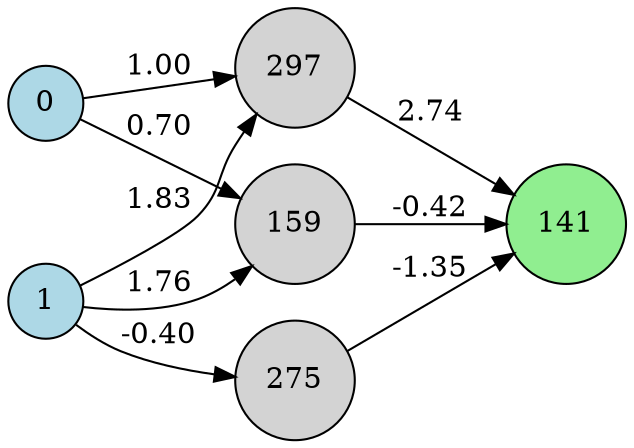 digraph neat {
  rankdir=LR;
  node [shape=circle];
  node0 [label="0", style=filled, fillcolor=lightblue];
  node1 [label="1", style=filled, fillcolor=lightblue];
  node141 [label="141", style=filled, fillcolor=lightgreen];
  node159 [label="159", style=filled, fillcolor=lightgray];
  node275 [label="275", style=filled, fillcolor=lightgray];
  node297 [label="297", style=filled, fillcolor=lightgray];
  node1 -> node159 [label="1.76"];
  node159 -> node141 [label="-0.42"];
  node1 -> node275 [label="-0.40"];
  node275 -> node141 [label="-1.35"];
  node0 -> node297 [label="1.00"];
  node297 -> node141 [label="2.74"];
  node0 -> node159 [label="0.70"];
  node1 -> node297 [label="1.83"];
}
